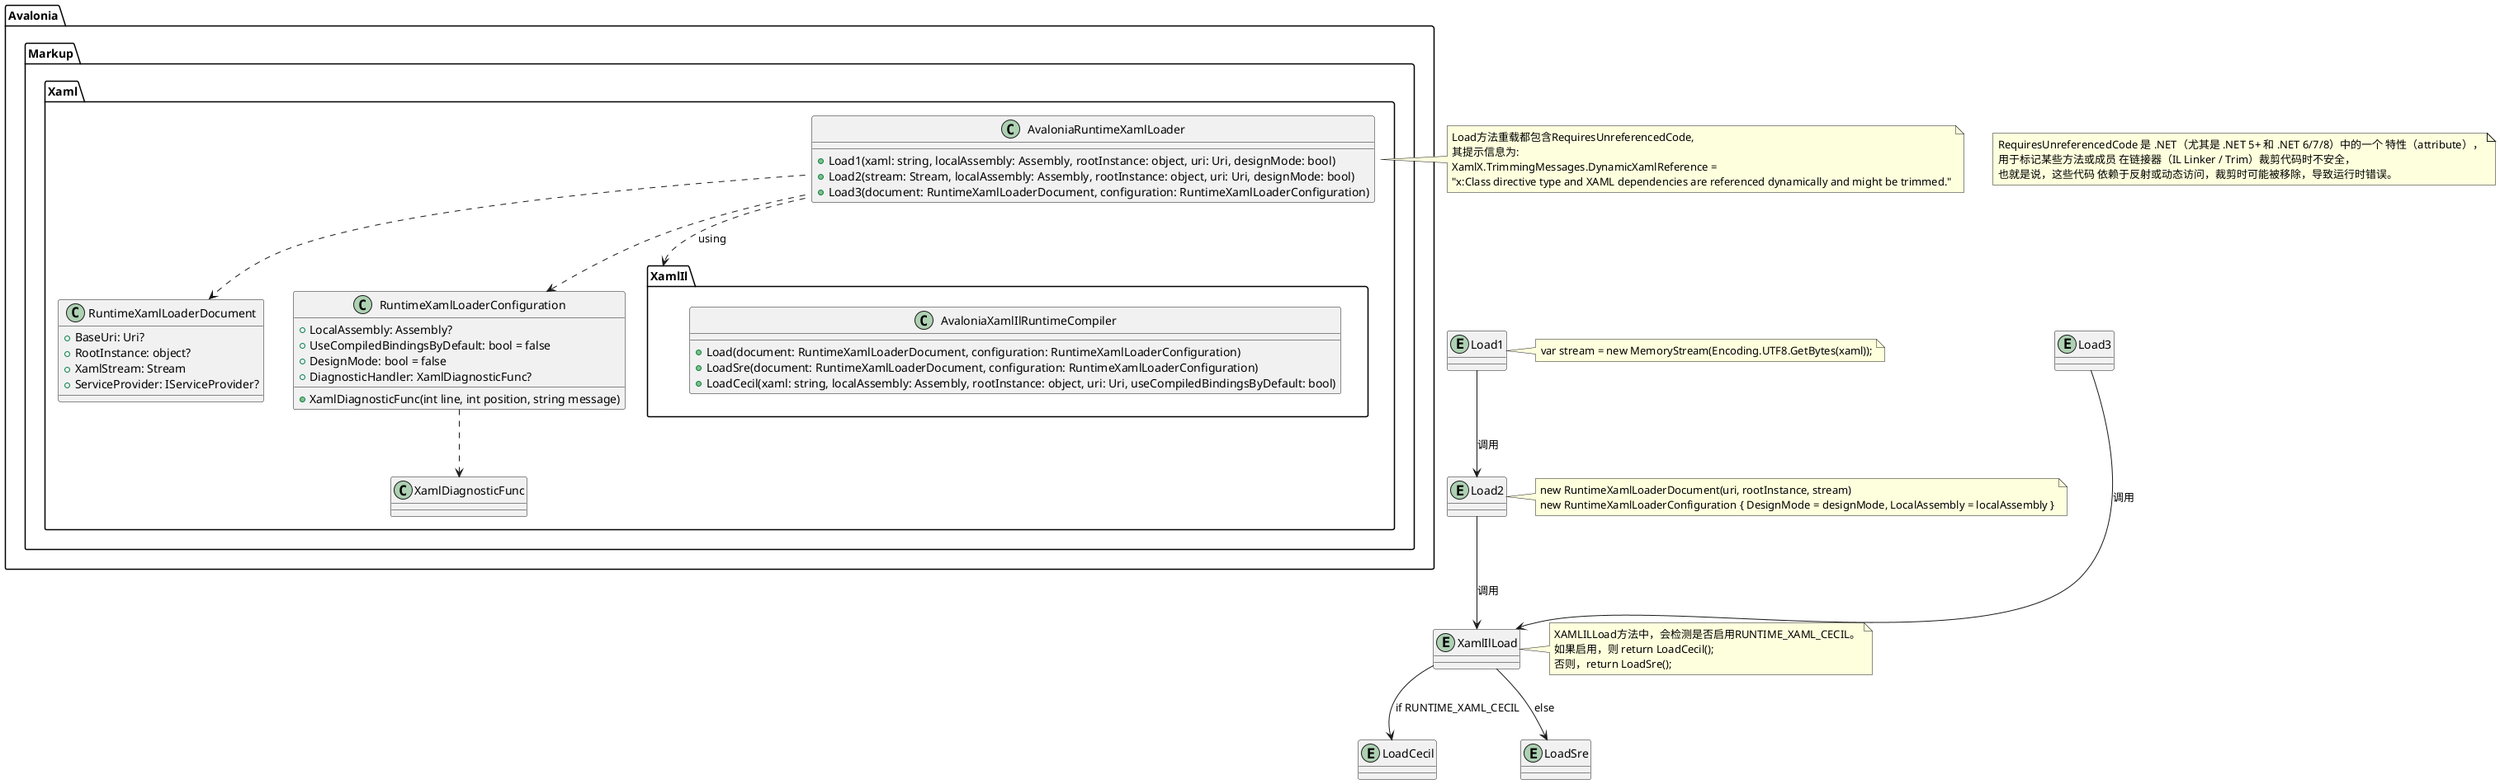 @startuml
namespace Avalonia.Markup.Xaml {
    class AvaloniaRuntimeXamlLoader {
        + Load1(xaml: string, localAssembly: Assembly, rootInstance: object, uri: Uri, designMode: bool)
        + Load2(stream: Stream, localAssembly: Assembly, rootInstance: object, uri: Uri, designMode: bool)
        + Load3(document: RuntimeXamlLoaderDocument, configuration: RuntimeXamlLoaderConfiguration)
    }

    class RuntimeXamlLoaderDocument {
        + BaseUri: Uri?
        + RootInstance: object?
        + XamlStream: Stream
        + ServiceProvider: IServiceProvider?
    }

    class RuntimeXamlLoaderConfiguration {
        + LocalAssembly: Assembly?
        + UseCompiledBindingsByDefault: bool = false
        + DesignMode: bool = false
        + DiagnosticHandler: XamlDiagnosticFunc?
        + XamlDiagnosticFunc(int line, int position, string message)
    }

    AvaloniaRuntimeXamlLoader ..> RuntimeXamlLoaderDocument
    AvaloniaRuntimeXamlLoader ..> RuntimeXamlLoaderConfiguration
    RuntimeXamlLoaderConfiguration ..> XamlDiagnosticFunc
}

' 建立伪节点代表方法
entity Load1
entity Load2
entity Load3
entity XamlIlLoad
entity LoadCecil
entity LoadSre

' 隐藏连线，把伪节点放到类方法对应的位置
Avalonia.Markup.Xaml.AvaloniaRuntimeXamlLoader::Load1 -[hidden]- Load1
Avalonia.Markup.Xaml.AvaloniaRuntimeXamlLoader::Load2 -[hidden]- Load2
Avalonia.Markup.Xaml.AvaloniaRuntimeXamlLoader::Load3 -[hidden]- Load3

' 实际箭头
Load1 --> Load2 : 调用
Load2 --> XamlIlLoad : 调用
Load3 --> XamlIlLoad : 调用
XamlIlLoad --> LoadCecil : if RUNTIME_XAML_CECIL
XamlIlLoad --> LoadSre : else

note right of Load1
  var stream = new MemoryStream(Encoding.UTF8.GetBytes(xaml));
end note

note right of Load2
  new RuntimeXamlLoaderDocument(uri, rootInstance, stream)
  new RuntimeXamlLoaderConfiguration { DesignMode = designMode, LocalAssembly = localAssembly }
end note

note right of AvaloniaRuntimeXamlLoader
  Load方法重载都包含RequiresUnreferencedCode,
  其提示信息为:
  XamlX.TrimmingMessages.DynamicXamlReference =
  "x:Class directive type and XAML dependencies are referenced dynamically and might be trimmed."
end note

note as N1
  RequiresUnreferencedCode 是 .NET（尤其是 .NET 5+ 和 .NET 6/7/8）中的一个 特性（attribute），
  用于标记某些方法或成员 在链接器（IL Linker / Trim）裁剪代码时不安全，
  也就是说，这些代码 依赖于反射或动态访问，裁剪时可能被移除，导致运行时错误。
end note

note right of XamlIlLoad
  XAMLILLoad方法中，会检测是否启用RUNTIME_XAML_CECIL。
  如果启用，则 return LoadCecil();
  否则，return LoadSre();
end note

package Avalonia.Markup.Xaml.XamlIl {
    class AvaloniaXamlIlRuntimeCompiler {
        + Load(document: RuntimeXamlLoaderDocument, configuration: RuntimeXamlLoaderConfiguration)
        + LoadSre(document: RuntimeXamlLoaderDocument, configuration: RuntimeXamlLoaderConfiguration)
        + LoadCecil(xaml: string, localAssembly: Assembly, rootInstance: object, uri: Uri, useCompiledBindingsByDefault: bool)
    }
}

Avalonia.Markup.Xaml.XamlIl.AvaloniaXamlIlRuntimeCompiler::Load -[hidden]- XamlIlLoad

Avalonia.Markup.Xaml.AvaloniaRuntimeXamlLoader ..> Avalonia.Markup.Xaml.XamlIl : using
@enduml
